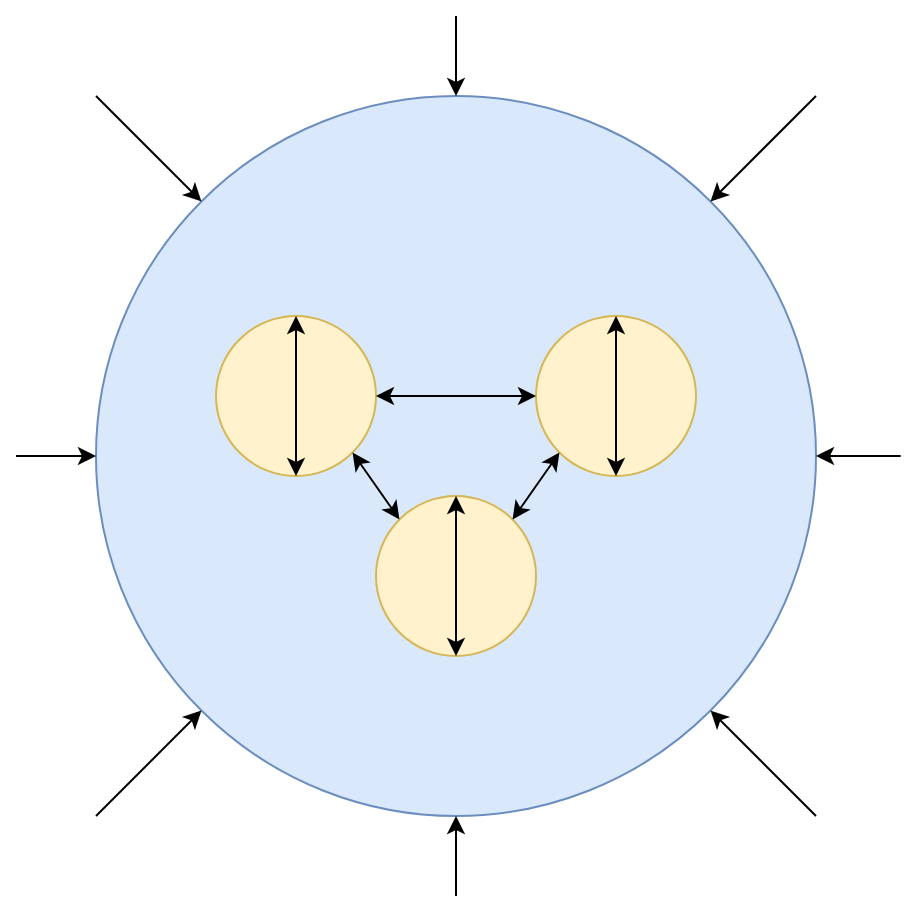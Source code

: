 <mxfile version="14.6.13" type="device"><diagram id="CV1Tm1qdjXfb2Z_KlsOu" name="Page-1"><mxGraphModel dx="1198" dy="853" grid="1" gridSize="10" guides="1" tooltips="1" connect="1" arrows="1" fold="1" page="1" pageScale="1" pageWidth="827" pageHeight="1169" math="0" shadow="0"><root><mxCell id="0"/><mxCell id="1" parent="0"/><mxCell id="-WJkgwIXhBHThx87PiCs-1" value="" style="ellipse;whiteSpace=wrap;html=1;aspect=fixed;fillColor=#dae8fc;strokeColor=#6c8ebf;" vertex="1" parent="1"><mxGeometry x="80" y="80" width="360" height="360" as="geometry"/></mxCell><mxCell id="-WJkgwIXhBHThx87PiCs-2" value="" style="endArrow=classic;html=1;entryX=0.5;entryY=1;entryDx=0;entryDy=0;" edge="1" parent="1" target="-WJkgwIXhBHThx87PiCs-1"><mxGeometry width="50" height="50" relative="1" as="geometry"><mxPoint x="260" y="480" as="sourcePoint"/><mxPoint x="280" y="380" as="targetPoint"/></mxGeometry></mxCell><mxCell id="-WJkgwIXhBHThx87PiCs-3" value="" style="endArrow=classic;html=1;" edge="1" parent="1"><mxGeometry width="50" height="50" relative="1" as="geometry"><mxPoint x="260" y="40" as="sourcePoint"/><mxPoint x="260" y="80" as="targetPoint"/></mxGeometry></mxCell><mxCell id="-WJkgwIXhBHThx87PiCs-4" value="" style="endArrow=classic;html=1;entryX=0;entryY=0.5;entryDx=0;entryDy=0;" edge="1" parent="1" target="-WJkgwIXhBHThx87PiCs-1"><mxGeometry width="50" height="50" relative="1" as="geometry"><mxPoint x="40" y="260" as="sourcePoint"/><mxPoint x="260" y="380" as="targetPoint"/></mxGeometry></mxCell><mxCell id="-WJkgwIXhBHThx87PiCs-5" value="" style="endArrow=classic;html=1;entryX=1;entryY=0.5;entryDx=0;entryDy=0;" edge="1" parent="1" target="-WJkgwIXhBHThx87PiCs-1"><mxGeometry width="50" height="50" relative="1" as="geometry"><mxPoint x="482.353" y="260" as="sourcePoint"/><mxPoint x="260" y="380" as="targetPoint"/></mxGeometry></mxCell><mxCell id="-WJkgwIXhBHThx87PiCs-6" value="" style="endArrow=classic;html=1;entryX=0;entryY=1;entryDx=0;entryDy=0;" edge="1" parent="1" target="-WJkgwIXhBHThx87PiCs-1"><mxGeometry width="50" height="50" relative="1" as="geometry"><mxPoint x="80" y="440" as="sourcePoint"/><mxPoint x="280" y="380" as="targetPoint"/></mxGeometry></mxCell><mxCell id="-WJkgwIXhBHThx87PiCs-7" value="" style="endArrow=classic;html=1;entryX=1;entryY=1;entryDx=0;entryDy=0;" edge="1" parent="1" target="-WJkgwIXhBHThx87PiCs-1"><mxGeometry width="50" height="50" relative="1" as="geometry"><mxPoint x="440" y="440" as="sourcePoint"/><mxPoint x="492.721" y="379.999" as="targetPoint"/></mxGeometry></mxCell><mxCell id="-WJkgwIXhBHThx87PiCs-8" value="" style="endArrow=classic;html=1;entryX=1;entryY=0;entryDx=0;entryDy=0;" edge="1" parent="1" target="-WJkgwIXhBHThx87PiCs-1"><mxGeometry width="50" height="50" relative="1" as="geometry"><mxPoint x="440" y="80" as="sourcePoint"/><mxPoint x="429.999" y="99.999" as="targetPoint"/></mxGeometry></mxCell><mxCell id="-WJkgwIXhBHThx87PiCs-9" value="" style="endArrow=classic;html=1;entryX=0;entryY=0;entryDx=0;entryDy=0;" edge="1" parent="1" target="-WJkgwIXhBHThx87PiCs-1"><mxGeometry width="50" height="50" relative="1" as="geometry"><mxPoint x="80" y="80" as="sourcePoint"/><mxPoint x="79.999" y="102.721" as="targetPoint"/></mxGeometry></mxCell><mxCell id="-WJkgwIXhBHThx87PiCs-10" value="" style="ellipse;whiteSpace=wrap;html=1;aspect=fixed;fillColor=#fff2cc;strokeColor=#d6b656;" vertex="1" parent="1"><mxGeometry x="140" y="190" width="80" height="80" as="geometry"/></mxCell><mxCell id="-WJkgwIXhBHThx87PiCs-11" value="" style="ellipse;whiteSpace=wrap;html=1;aspect=fixed;fillColor=#fff2cc;strokeColor=#d6b656;" vertex="1" parent="1"><mxGeometry x="220" y="280" width="80" height="80" as="geometry"/></mxCell><mxCell id="-WJkgwIXhBHThx87PiCs-12" value="" style="ellipse;whiteSpace=wrap;html=1;aspect=fixed;fillColor=#fff2cc;strokeColor=#d6b656;" vertex="1" parent="1"><mxGeometry x="300" y="190" width="80" height="80" as="geometry"/></mxCell><mxCell id="-WJkgwIXhBHThx87PiCs-13" value="" style="endArrow=classic;startArrow=classic;html=1;entryX=0;entryY=1;entryDx=0;entryDy=0;exitX=1;exitY=0;exitDx=0;exitDy=0;" edge="1" parent="1" source="-WJkgwIXhBHThx87PiCs-11" target="-WJkgwIXhBHThx87PiCs-12"><mxGeometry width="50" height="50" relative="1" as="geometry"><mxPoint x="280" y="330" as="sourcePoint"/><mxPoint x="320" y="220" as="targetPoint"/></mxGeometry></mxCell><mxCell id="-WJkgwIXhBHThx87PiCs-14" value="" style="endArrow=classic;startArrow=classic;html=1;exitX=0;exitY=0;exitDx=0;exitDy=0;entryX=1;entryY=1;entryDx=0;entryDy=0;" edge="1" parent="1" source="-WJkgwIXhBHThx87PiCs-11" target="-WJkgwIXhBHThx87PiCs-10"><mxGeometry width="50" height="50" relative="1" as="geometry"><mxPoint x="580" y="430" as="sourcePoint"/><mxPoint x="630" y="380" as="targetPoint"/></mxGeometry></mxCell><mxCell id="-WJkgwIXhBHThx87PiCs-15" value="" style="endArrow=classic;startArrow=classic;html=1;entryX=0;entryY=0.5;entryDx=0;entryDy=0;exitX=1;exitY=0.5;exitDx=0;exitDy=0;" edge="1" parent="1" source="-WJkgwIXhBHThx87PiCs-10" target="-WJkgwIXhBHThx87PiCs-12"><mxGeometry width="50" height="50" relative="1" as="geometry"><mxPoint x="580" y="430" as="sourcePoint"/><mxPoint x="630" y="380" as="targetPoint"/></mxGeometry></mxCell><mxCell id="-WJkgwIXhBHThx87PiCs-16" value="" style="endArrow=classic;startArrow=classic;html=1;entryX=0.5;entryY=0;entryDx=0;entryDy=0;exitX=0.5;exitY=1;exitDx=0;exitDy=0;" edge="1" parent="1" source="-WJkgwIXhBHThx87PiCs-12" target="-WJkgwIXhBHThx87PiCs-12"><mxGeometry width="50" height="50" relative="1" as="geometry"><mxPoint x="310" y="260" as="sourcePoint"/><mxPoint x="630" y="380" as="targetPoint"/></mxGeometry></mxCell><mxCell id="-WJkgwIXhBHThx87PiCs-17" value="" style="endArrow=classic;startArrow=classic;html=1;entryX=0.5;entryY=0;entryDx=0;entryDy=0;exitX=0.5;exitY=1;exitDx=0;exitDy=0;" edge="1" parent="1" source="-WJkgwIXhBHThx87PiCs-10" target="-WJkgwIXhBHThx87PiCs-10"><mxGeometry width="50" height="50" relative="1" as="geometry"><mxPoint x="180" y="270" as="sourcePoint"/><mxPoint x="179.41" y="210" as="targetPoint"/></mxGeometry></mxCell><mxCell id="-WJkgwIXhBHThx87PiCs-18" value="" style="endArrow=classic;startArrow=classic;html=1;entryX=0.5;entryY=0;entryDx=0;entryDy=0;" edge="1" parent="1" target="-WJkgwIXhBHThx87PiCs-11"><mxGeometry width="50" height="50" relative="1" as="geometry"><mxPoint x="260" y="360" as="sourcePoint"/><mxPoint x="259.41" y="320" as="targetPoint"/></mxGeometry></mxCell></root></mxGraphModel></diagram></mxfile>